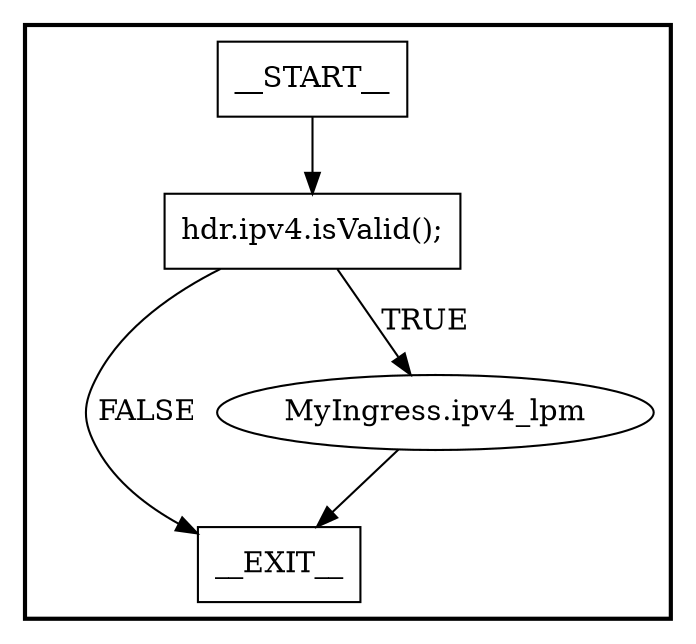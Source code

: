 digraph MyIngress {
subgraph cluster {
graph [
label="", labeljust=r, style=bold];
0[label=__START__, margin="", shape=rectangle, style=solid];
1[label=__EXIT__, margin="", shape=rectangle, style=solid];
2[label="hdr.ipv4.isValid();", margin="", shape=rectangle, style=solid];
3[label="MyIngress.ipv4_lpm", margin="", shape=ellipse, style=solid];
0 -> 2[label=""];
2 -> 3[label=TRUE];
2 -> 1[label=FALSE];
3 -> 1[label=""];
}
}
